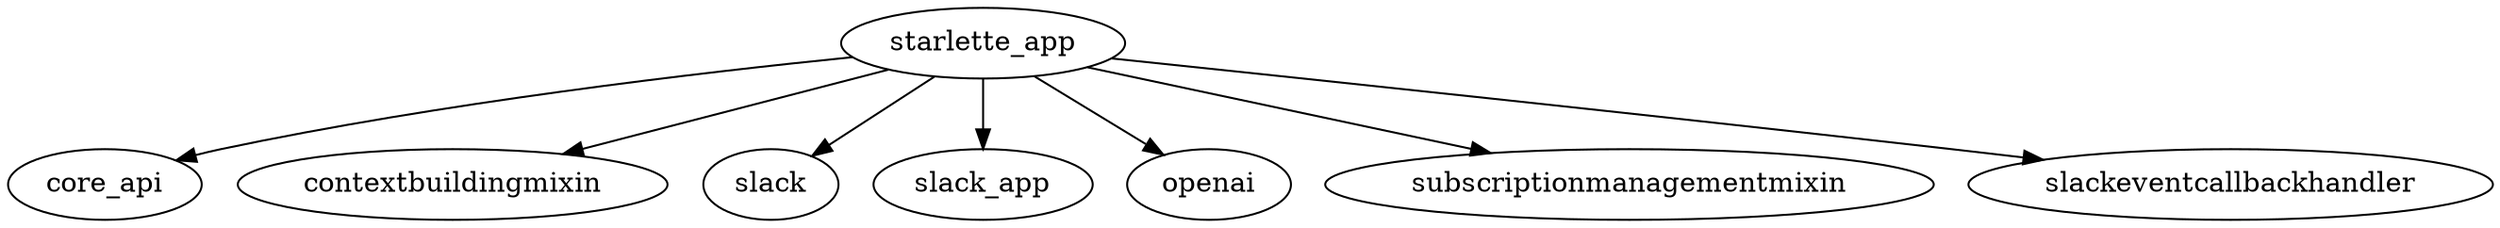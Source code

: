 
digraph {
    "starlette_app" -> "core_api"
    "starlette_app" -> "contextbuildingmixin"
    "starlette_app" -> "slack"
    "starlette_app" -> "slack_app"
    "starlette_app" -> "openai"
    "starlette_app"
    "starlette_app" -> "subscriptionmanagementmixin"
    "starlette_app" -> "slackeventcallbackhandler"
}
